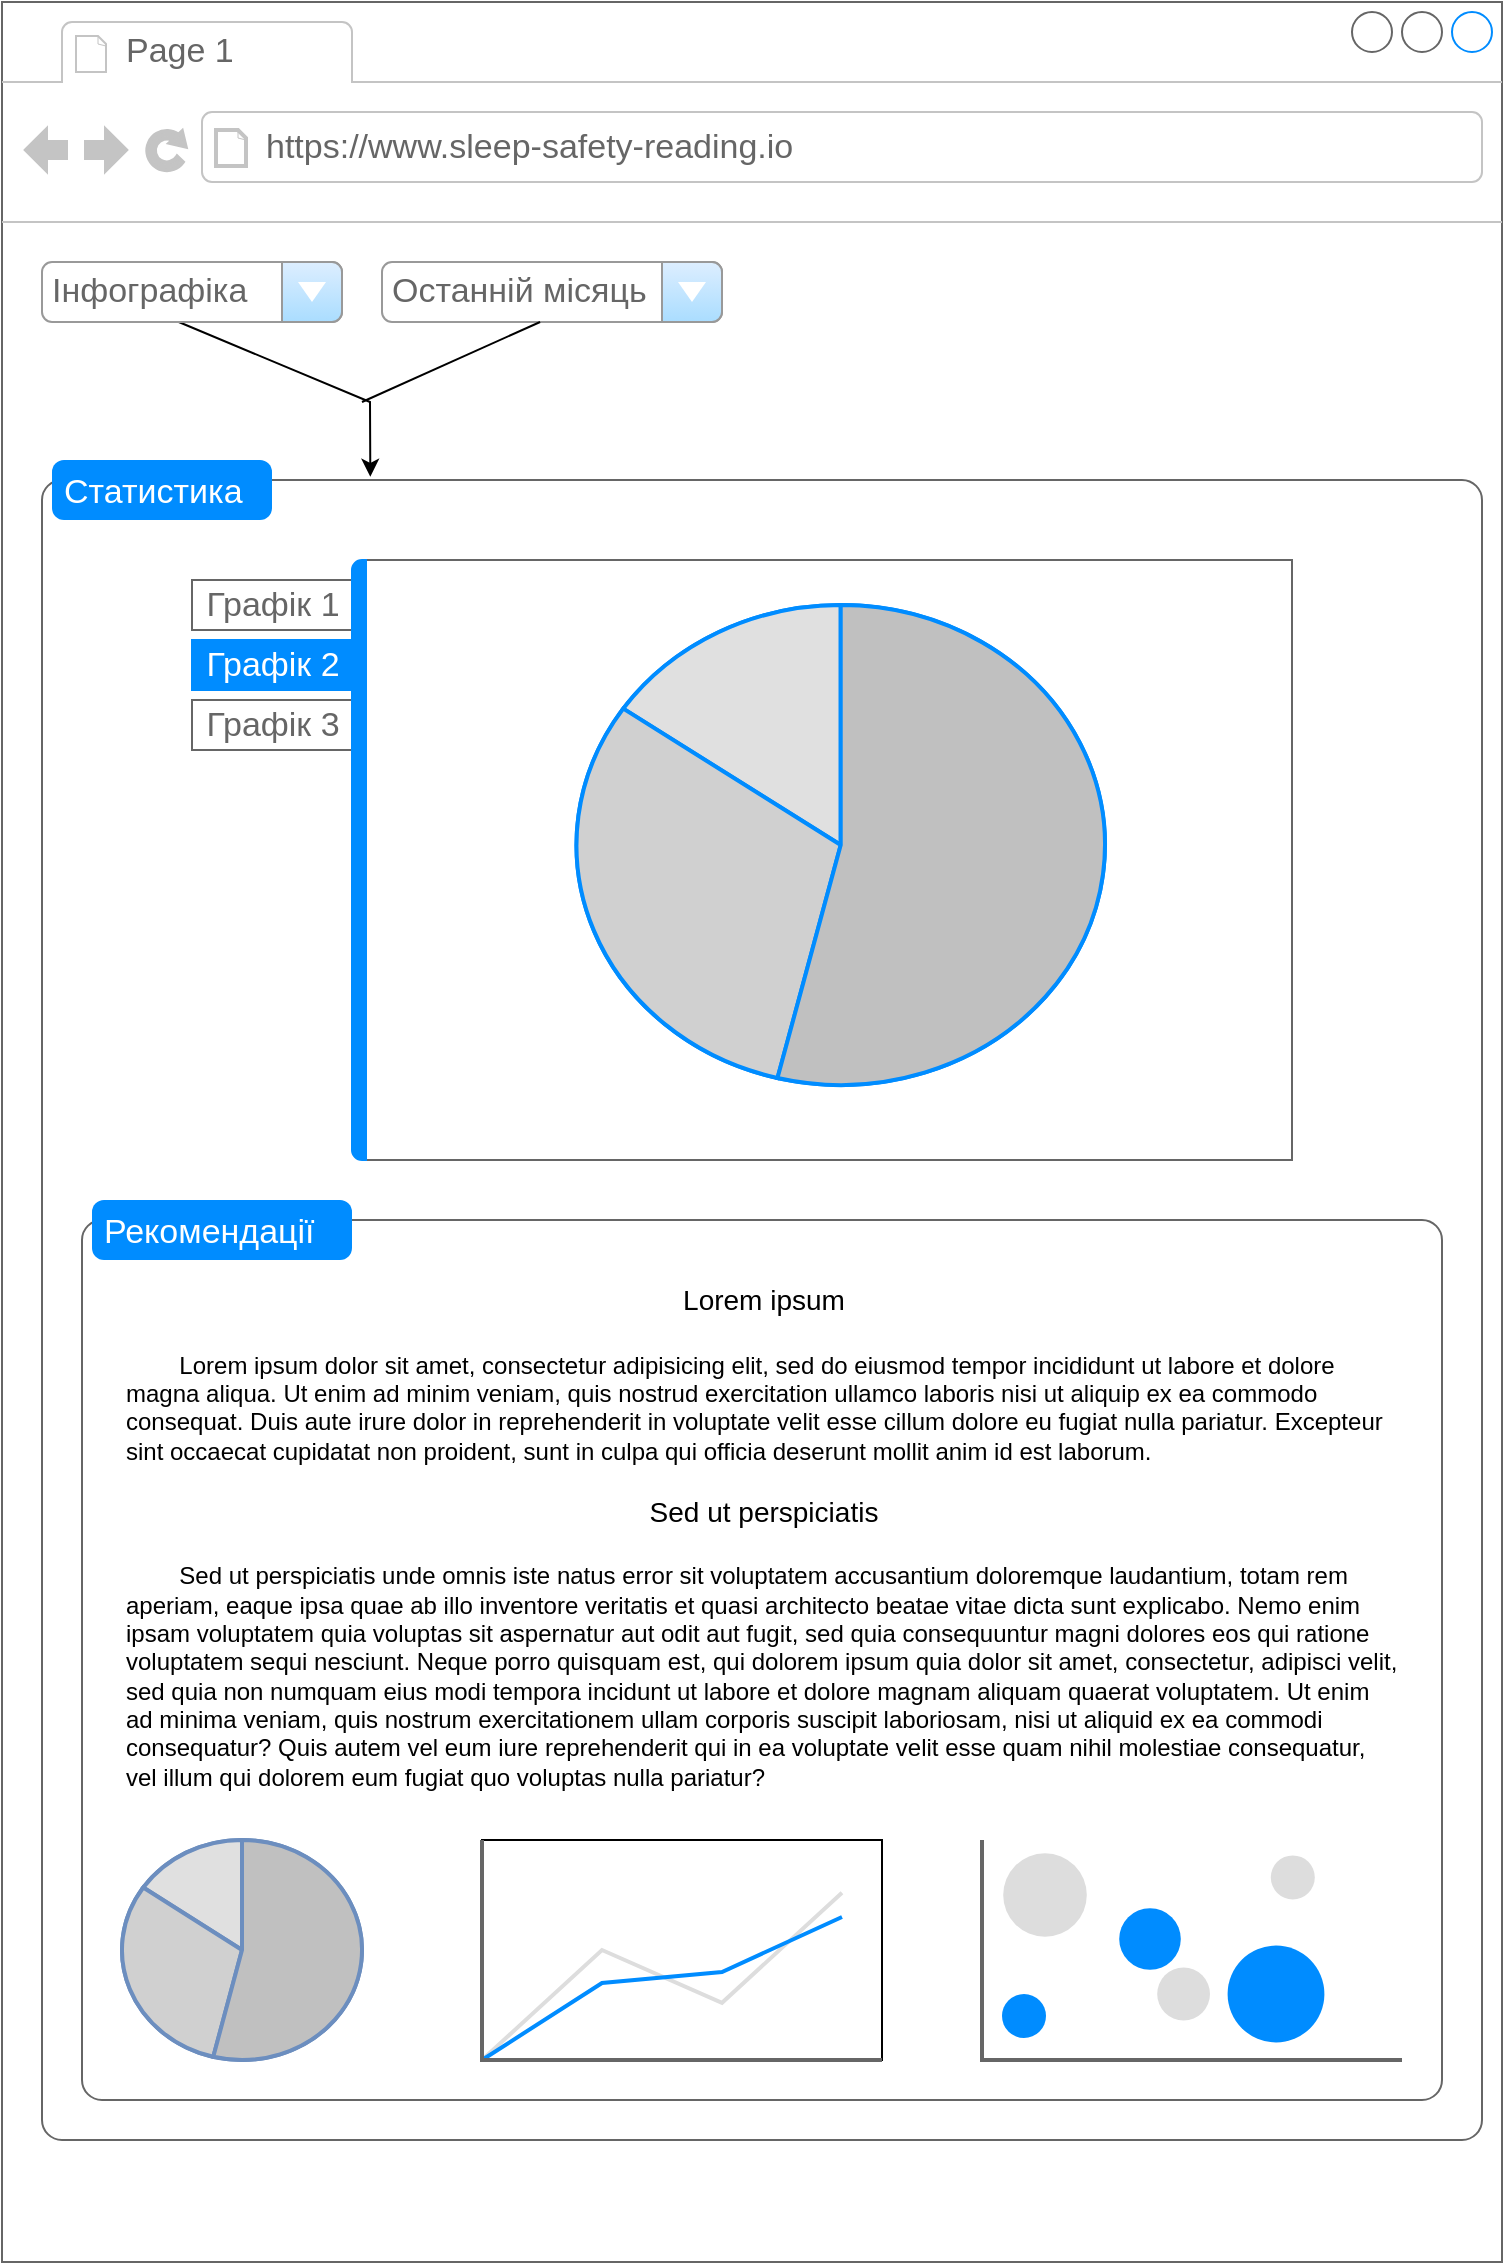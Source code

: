 <mxfile version="20.3.3" type="device"><diagram id="qcOEajOfMMc0c8oyryvW" name="Страница 1"><mxGraphModel dx="1422" dy="772" grid="1" gridSize="10" guides="1" tooltips="1" connect="1" arrows="1" fold="1" page="1" pageScale="1" pageWidth="827" pageHeight="1169" math="0" shadow="0"><root><mxCell id="0"/><mxCell id="1" parent="0"/><mxCell id="1o8KKYhPBuSfNRp3XH6L-2" value="" style="strokeWidth=1;shadow=0;dashed=0;align=center;html=1;shape=mxgraph.mockup.containers.browserWindow;rSize=0;strokeColor=#666666;strokeColor2=#008cff;strokeColor3=#c4c4c4;mainText=,;recursiveResize=0;" parent="1" vertex="1"><mxGeometry x="30" y="100" width="750" height="1130" as="geometry"/></mxCell><mxCell id="1o8KKYhPBuSfNRp3XH6L-3" value="Page 1" style="strokeWidth=1;shadow=0;dashed=0;align=center;html=1;shape=mxgraph.mockup.containers.anchor;fontSize=17;fontColor=#666666;align=left;" parent="1o8KKYhPBuSfNRp3XH6L-2" vertex="1"><mxGeometry x="60" y="12" width="110" height="26" as="geometry"/></mxCell><mxCell id="1o8KKYhPBuSfNRp3XH6L-4" value="https://www.sleep-safety-reading.io" style="strokeWidth=1;shadow=0;dashed=0;align=center;html=1;shape=mxgraph.mockup.containers.anchor;rSize=0;fontSize=17;fontColor=#666666;align=left;" parent="1o8KKYhPBuSfNRp3XH6L-2" vertex="1"><mxGeometry x="130" y="60" width="250" height="26" as="geometry"/></mxCell><mxCell id="tmeyWBmGxuYqGhe5MJKV-4" value="" style="endArrow=classic;html=1;rounded=0;exitX=0.44;exitY=0.967;exitDx=0;exitDy=0;exitPerimeter=0;entryX=0.228;entryY=0.01;entryDx=0;entryDy=0;entryPerimeter=0;" parent="1o8KKYhPBuSfNRp3XH6L-2" source="naNNh_1Ttxv3liE3F_tA-1" edge="1" target="tmeyWBmGxuYqGhe5MJKV-7"><mxGeometry width="50" height="50" relative="1" as="geometry"><mxPoint x="90.04" y="252.04" as="sourcePoint"/><mxPoint x="340" y="320" as="targetPoint"/><Array as="points"><mxPoint x="184" y="200"/></Array></mxGeometry></mxCell><mxCell id="tmeyWBmGxuYqGhe5MJKV-7" value="" style="shape=mxgraph.mockup.containers.marginRect;rectMarginTop=10;strokeColor=#666666;strokeWidth=1;dashed=0;rounded=1;arcSize=5;recursiveResize=0;" parent="1o8KKYhPBuSfNRp3XH6L-2" vertex="1"><mxGeometry x="20" y="229" width="720" height="840" as="geometry"/></mxCell><mxCell id="tmeyWBmGxuYqGhe5MJKV-8" value="Статистика" style="shape=rect;strokeColor=none;fillColor=#008cff;strokeWidth=1;dashed=0;rounded=1;arcSize=20;fontColor=#ffffff;fontSize=17;spacing=2;spacingTop=-2;align=left;autosize=1;spacingLeft=4;resizeWidth=0;resizeHeight=0;perimeter=none;" parent="tmeyWBmGxuYqGhe5MJKV-7" vertex="1"><mxGeometry x="5" width="110" height="30" as="geometry"/></mxCell><mxCell id="1o8KKYhPBuSfNRp3XH6L-42" value="" style="strokeWidth=1;shadow=0;dashed=0;align=center;html=1;shape=mxgraph.mockup.containers.marginRect2;rectMarginLeft=67;strokeColor=#666666;gradientColor=none;" parent="tmeyWBmGxuYqGhe5MJKV-7" vertex="1"><mxGeometry x="95" y="50" width="530" height="300" as="geometry"/></mxCell><mxCell id="1o8KKYhPBuSfNRp3XH6L-43" value="Графік 1" style="strokeColor=inherit;fillColor=inherit;gradientColor=inherit;strokeWidth=1;shadow=0;dashed=0;align=center;html=1;shape=mxgraph.mockup.containers.rrect;rSize=0;fontSize=17;fontColor=#666666;" parent="1o8KKYhPBuSfNRp3XH6L-42" vertex="1"><mxGeometry width="80" height="25" relative="1" as="geometry"><mxPoint x="-20" y="10" as="offset"/></mxGeometry></mxCell><mxCell id="1o8KKYhPBuSfNRp3XH6L-44" value="Графік 2" style="strokeWidth=1;shadow=0;dashed=0;align=center;html=1;shape=mxgraph.mockup.containers.rrect;rSize=0;fontSize=17;fontColor=#ffffff;strokeColor=#008cff;fillColor=#008cff;" parent="1o8KKYhPBuSfNRp3XH6L-42" vertex="1"><mxGeometry width="80" height="25" relative="1" as="geometry"><mxPoint x="-20" y="40" as="offset"/></mxGeometry></mxCell><mxCell id="1o8KKYhPBuSfNRp3XH6L-45" value="Графік 3" style="strokeColor=inherit;fillColor=inherit;gradientColor=inherit;strokeWidth=1;shadow=0;dashed=0;align=center;html=1;shape=mxgraph.mockup.containers.rrect;rSize=0;fontSize=17;fontColor=#666666;" parent="1o8KKYhPBuSfNRp3XH6L-42" vertex="1"><mxGeometry width="80" height="25" relative="1" as="geometry"><mxPoint x="-20" y="70" as="offset"/></mxGeometry></mxCell><mxCell id="1o8KKYhPBuSfNRp3XH6L-46" value="" style="strokeWidth=1;shadow=0;dashed=0;align=center;html=1;shape=mxgraph.mockup.containers.leftButton;rSize=5;strokeColor=#008cff;fillColor=#008cff;resizeHeight=1;movable=0;deletable=0;" parent="1o8KKYhPBuSfNRp3XH6L-42" vertex="1"><mxGeometry width="7" height="300" relative="1" as="geometry"><mxPoint x="60" as="offset"/></mxGeometry></mxCell><mxCell id="1o8KKYhPBuSfNRp3XH6L-37" value="" style="verticalLabelPosition=bottom;shadow=0;dashed=0;align=center;html=1;verticalAlign=top;strokeWidth=1;shape=mxgraph.mockup.graphics.pieChart;strokeColor=#008cff;parts=10,20,35;partColors=#e0e0e0,#d0d0d0,#c0c0c0,#b0b0b0,#a0a0a0;strokeWidth=2;" parent="1o8KKYhPBuSfNRp3XH6L-42" vertex="1"><mxGeometry x="172.25" y="22.5" width="264.221" height="240" as="geometry"/></mxCell><mxCell id="1o8KKYhPBuSfNRp3XH6L-48" value="" style="shape=mxgraph.mockup.containers.marginRect;rectMarginTop=10;strokeColor=#666666;strokeWidth=1;dashed=0;rounded=1;arcSize=5;recursiveResize=0;" parent="tmeyWBmGxuYqGhe5MJKV-7" vertex="1"><mxGeometry x="20" y="370" width="680" height="450" as="geometry"/></mxCell><mxCell id="1o8KKYhPBuSfNRp3XH6L-49" value="Рекомендації" style="shape=rect;strokeColor=none;fillColor=#008cff;strokeWidth=1;dashed=0;rounded=1;arcSize=20;fontColor=#ffffff;fontSize=17;spacing=2;spacingTop=-2;align=left;autosize=1;spacingLeft=4;resizeWidth=0;resizeHeight=0;perimeter=none;" parent="1o8KKYhPBuSfNRp3XH6L-48" vertex="1"><mxGeometry x="5" width="130" height="30" as="geometry"/></mxCell><mxCell id="1o8KKYhPBuSfNRp3XH6L-47" value="&lt;div style=&quot;text-align: center;&quot;&gt;&lt;span style=&quot;text-align: left;&quot;&gt;&lt;font style=&quot;font-size: 14px;&quot;&gt;Lorem ipsum&lt;/font&gt;&lt;/span&gt;&lt;br&gt;&lt;/div&gt;&lt;div style=&quot;text-align: center;&quot;&gt;&lt;span style=&quot;text-align: left;&quot;&gt;&lt;font style=&quot;font-size: 14px;&quot;&gt;&lt;br&gt;&lt;/font&gt;&lt;/span&gt;&lt;/div&gt;&lt;span style=&quot;&quot;&gt;&#9;&lt;/span&gt;&lt;span style=&quot;&quot;&gt;&#9;&lt;/span&gt;&lt;span style=&quot;white-space: pre;&quot;&gt;&#9;&lt;/span&gt;Lorem ipsum dolor sit amet, consectetur adipisicing elit, sed do eiusmod tempor incididunt ut labore et dolore magna aliqua. Ut enim ad minim veniam, quis nostrud exercitation ullamco laboris nisi ut aliquip ex ea commodo consequat. Duis aute irure dolor in reprehenderit in voluptate velit esse cillum dolore eu fugiat nulla pariatur. Excepteur sint occaecat cupidatat non proident, sunt in culpa qui officia deserunt mollit anim id est laborum.&lt;br&gt;&lt;br&gt;&lt;div style=&quot;text-align: center;&quot;&gt;&lt;span style=&quot;text-align: left;&quot;&gt;&lt;font style=&quot;font-size: 14px;&quot;&gt;Sed ut perspiciatis&lt;/font&gt;&lt;/span&gt;&lt;br&gt;&lt;/div&gt;&lt;div style=&quot;text-align: center;&quot;&gt;&lt;span style=&quot;text-align: left;&quot;&gt;&lt;font style=&quot;font-size: 14px;&quot;&gt;&lt;br&gt;&lt;/font&gt;&lt;/span&gt;&lt;/div&gt;&lt;span style=&quot;&quot;&gt;&#9;&lt;/span&gt;&lt;span style=&quot;&quot;&gt;&#9;&lt;/span&gt;&lt;span style=&quot;white-space: pre;&quot;&gt;&#9;&lt;/span&gt;Sed ut perspiciatis unde omnis iste natus error sit voluptatem accusantium doloremque laudantium, totam rem aperiam, eaque ipsa quae ab illo inventore veritatis et quasi architecto beatae vitae dicta sunt explicabo. Nemo enim ipsam voluptatem quia voluptas sit aspernatur aut odit aut fugit, sed quia consequuntur magni dolores eos qui ratione voluptatem sequi nesciunt. Neque porro quisquam est, qui dolorem ipsum quia dolor sit amet, consectetur, adipisci velit, sed quia non numquam eius modi tempora incidunt ut labore et dolore magnam aliquam quaerat voluptatem. Ut enim ad minima veniam, quis nostrum exercitationem ullam corporis suscipit laboriosam, nisi ut aliquid ex ea commodi consequatur? Quis autem vel eum iure reprehenderit qui in ea voluptate velit esse quam nihil molestiae consequatur, vel illum qui dolorem eum fugiat quo voluptas nulla pariatur?" style="text;spacingTop=-5;whiteSpace=wrap;html=1;align=left;fontSize=12;fontFamily=Helvetica;fillColor=none;strokeColor=none;" parent="1o8KKYhPBuSfNRp3XH6L-48" vertex="1"><mxGeometry x="20" y="40" width="640" height="170" as="geometry"/></mxCell><mxCell id="1o8KKYhPBuSfNRp3XH6L-51" value="" style="verticalLabelPosition=bottom;shadow=0;dashed=0;align=center;html=1;verticalAlign=top;strokeWidth=1;shape=mxgraph.mockup.graphics.lineChart;strokeColor2=#666666;strokeColor3=#008cff;strokeColor4=#dddddd;fillStyle=zigzag-line;gradientColor=none;" parent="1o8KKYhPBuSfNRp3XH6L-48" vertex="1"><mxGeometry x="200" y="320" width="200" height="110" as="geometry"/></mxCell><mxCell id="1o8KKYhPBuSfNRp3XH6L-50" value="" style="verticalLabelPosition=bottom;shadow=0;dashed=0;align=center;html=1;verticalAlign=top;strokeWidth=1;shape=mxgraph.mockup.graphics.pieChart;strokeColor=#6c8ebf;parts=10,20,35;partColors=#e0e0e0,#d0d0d0,#c0c0c0,#b0b0b0,#a0a0a0;strokeWidth=2;fillColor=#dae8fc;" parent="1o8KKYhPBuSfNRp3XH6L-48" vertex="1"><mxGeometry x="20" y="320" width="120" height="110" as="geometry"/></mxCell><mxCell id="1o8KKYhPBuSfNRp3XH6L-52" value="" style="verticalLabelPosition=bottom;shadow=0;dashed=0;align=center;html=1;verticalAlign=top;strokeWidth=1;shape=mxgraph.mockup.graphics.bubbleChart;strokeColor=none;strokeColor2=none;strokeColor3=#666666;fillColor2=#008cff;fillColor3=#dddddd;fillStyle=auto;fontSize=14;fillColor=default;gradientColor=none;" parent="1o8KKYhPBuSfNRp3XH6L-48" vertex="1"><mxGeometry x="450" y="320" width="210" height="110" as="geometry"/></mxCell><mxCell id="naNNh_1Ttxv3liE3F_tA-1" value="Інфографіка" style="strokeWidth=1;shadow=0;dashed=0;align=center;html=1;shape=mxgraph.mockup.forms.comboBox;strokeColor=#999999;fillColor=#ddeeff;align=left;fillColor2=#aaddff;mainText=;fontColor=#666666;fontSize=17;spacingLeft=3;" vertex="1" parent="1o8KKYhPBuSfNRp3XH6L-2"><mxGeometry x="20" y="130" width="150" height="30" as="geometry"/></mxCell><mxCell id="naNNh_1Ttxv3liE3F_tA-2" value="Останній місяць" style="strokeWidth=1;shadow=0;dashed=0;align=center;html=1;shape=mxgraph.mockup.forms.comboBox;strokeColor=#999999;fillColor=#ddeeff;align=left;fillColor2=#aaddff;mainText=;fontColor=#666666;fontSize=17;spacingLeft=3;" vertex="1" parent="1o8KKYhPBuSfNRp3XH6L-2"><mxGeometry x="190" y="130" width="170" height="30" as="geometry"/></mxCell><mxCell id="tmeyWBmGxuYqGhe5MJKV-6" value="" style="endArrow=none;html=1;rounded=0;exitX=0.465;exitY=1;exitDx=0;exitDy=0;exitPerimeter=0;" parent="1o8KKYhPBuSfNRp3XH6L-2" source="naNNh_1Ttxv3liE3F_tA-2" edge="1"><mxGeometry width="50" height="50" relative="1" as="geometry"><mxPoint x="304" y="188.98" as="sourcePoint"/><mxPoint x="180" y="200" as="targetPoint"/></mxGeometry></mxCell></root></mxGraphModel></diagram></mxfile>